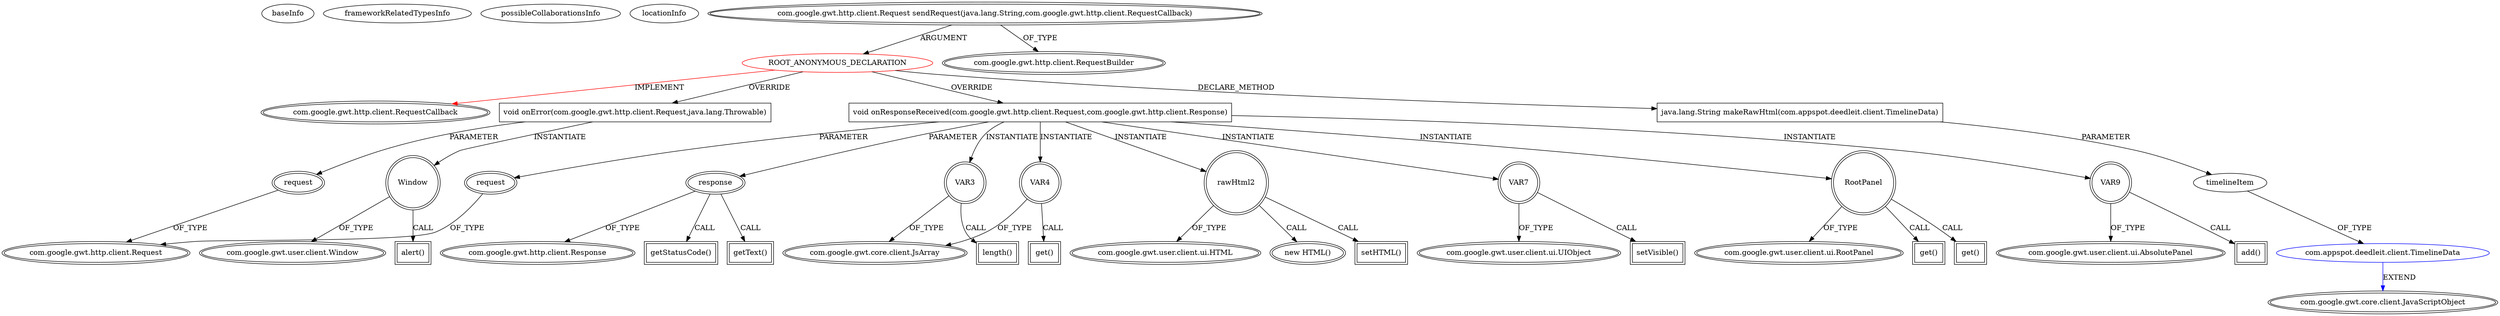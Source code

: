 digraph {
baseInfo[graphId=892,category="extension_graph",isAnonymous=true,possibleRelation=true]
frameworkRelatedTypesInfo[0="com.google.gwt.http.client.RequestCallback"]
possibleCollaborationsInfo[0="892~CLIENT_METHOD_DECLARATION-PARAMETER_DECLARATION-~com.google.gwt.http.client.RequestCallback ~com.google.gwt.core.client.JavaScriptObject ~true~false"]
locationInfo[projectName="bohdaq-DeedleJSON",filePath="/bohdaq-DeedleJSON/DeedleJSON-master/src/com/appspot/deedleit/client/Deedle.java",contextSignature="com.google.gwt.core.client.JsArray getJSONDataFromTimeline()",graphId="892"]
0[label="ROOT_ANONYMOUS_DECLARATION",vertexType="ROOT_ANONYMOUS_DECLARATION",isFrameworkType=false,color=red]
1[label="com.google.gwt.http.client.RequestCallback",vertexType="FRAMEWORK_INTERFACE_TYPE",isFrameworkType=true,peripheries=2]
2[label="com.google.gwt.http.client.Request sendRequest(java.lang.String,com.google.gwt.http.client.RequestCallback)",vertexType="OUTSIDE_CALL",isFrameworkType=true,peripheries=2]
3[label="com.google.gwt.http.client.RequestBuilder",vertexType="FRAMEWORK_CLASS_TYPE",isFrameworkType=true,peripheries=2]
4[label="void onError(com.google.gwt.http.client.Request,java.lang.Throwable)",vertexType="OVERRIDING_METHOD_DECLARATION",isFrameworkType=false,shape=box]
5[label="request",vertexType="PARAMETER_DECLARATION",isFrameworkType=true,peripheries=2]
6[label="com.google.gwt.http.client.Request",vertexType="FRAMEWORK_CLASS_TYPE",isFrameworkType=true,peripheries=2]
7[label="Window",vertexType="VARIABLE_EXPRESION",isFrameworkType=true,peripheries=2,shape=circle]
9[label="com.google.gwt.user.client.Window",vertexType="FRAMEWORK_CLASS_TYPE",isFrameworkType=true,peripheries=2]
8[label="alert()",vertexType="INSIDE_CALL",isFrameworkType=true,peripheries=2,shape=box]
10[label="void onResponseReceived(com.google.gwt.http.client.Request,com.google.gwt.http.client.Response)",vertexType="OVERRIDING_METHOD_DECLARATION",isFrameworkType=false,shape=box]
11[label="request",vertexType="PARAMETER_DECLARATION",isFrameworkType=true,peripheries=2]
13[label="response",vertexType="PARAMETER_DECLARATION",isFrameworkType=true,peripheries=2]
14[label="com.google.gwt.http.client.Response",vertexType="FRAMEWORK_CLASS_TYPE",isFrameworkType=true,peripheries=2]
16[label="getStatusCode()",vertexType="INSIDE_CALL",isFrameworkType=true,peripheries=2,shape=box]
18[label="getText()",vertexType="INSIDE_CALL",isFrameworkType=true,peripheries=2,shape=box]
19[label="VAR3",vertexType="VARIABLE_EXPRESION",isFrameworkType=true,peripheries=2,shape=circle]
21[label="com.google.gwt.core.client.JsArray",vertexType="FRAMEWORK_CLASS_TYPE",isFrameworkType=true,peripheries=2]
20[label="length()",vertexType="INSIDE_CALL",isFrameworkType=true,peripheries=2,shape=box]
22[label="VAR4",vertexType="VARIABLE_EXPRESION",isFrameworkType=true,peripheries=2,shape=circle]
23[label="get()",vertexType="INSIDE_CALL",isFrameworkType=true,peripheries=2,shape=box]
26[label="rawHtml2",vertexType="VARIABLE_EXPRESION",isFrameworkType=true,peripheries=2,shape=circle]
27[label="com.google.gwt.user.client.ui.HTML",vertexType="FRAMEWORK_CLASS_TYPE",isFrameworkType=true,peripheries=2]
25[label="new HTML()",vertexType="CONSTRUCTOR_CALL",isFrameworkType=true,peripheries=2]
29[label="setHTML()",vertexType="INSIDE_CALL",isFrameworkType=true,peripheries=2,shape=box]
30[label="VAR7",vertexType="VARIABLE_EXPRESION",isFrameworkType=true,peripheries=2,shape=circle]
32[label="com.google.gwt.user.client.ui.UIObject",vertexType="FRAMEWORK_CLASS_TYPE",isFrameworkType=true,peripheries=2]
31[label="setVisible()",vertexType="INSIDE_CALL",isFrameworkType=true,peripheries=2,shape=box]
33[label="RootPanel",vertexType="VARIABLE_EXPRESION",isFrameworkType=true,peripheries=2,shape=circle]
35[label="com.google.gwt.user.client.ui.RootPanel",vertexType="FRAMEWORK_CLASS_TYPE",isFrameworkType=true,peripheries=2]
34[label="get()",vertexType="INSIDE_CALL",isFrameworkType=true,peripheries=2,shape=box]
36[label="VAR9",vertexType="VARIABLE_EXPRESION",isFrameworkType=true,peripheries=2,shape=circle]
38[label="com.google.gwt.user.client.ui.AbsolutePanel",vertexType="FRAMEWORK_CLASS_TYPE",isFrameworkType=true,peripheries=2]
37[label="add()",vertexType="INSIDE_CALL",isFrameworkType=true,peripheries=2,shape=box]
40[label="get()",vertexType="INSIDE_CALL",isFrameworkType=true,peripheries=2,shape=box]
41[label="java.lang.String makeRawHtml(com.appspot.deedleit.client.TimelineData)",vertexType="CLIENT_METHOD_DECLARATION",isFrameworkType=false,shape=box]
42[label="timelineItem",vertexType="PARAMETER_DECLARATION",isFrameworkType=false]
43[label="com.appspot.deedleit.client.TimelineData",vertexType="REFERENCE_CLIENT_CLASS_DECLARATION",isFrameworkType=false,color=blue]
44[label="com.google.gwt.core.client.JavaScriptObject",vertexType="FRAMEWORK_CLASS_TYPE",isFrameworkType=true,peripheries=2]
0->1[label="IMPLEMENT",color=red]
2->0[label="ARGUMENT"]
2->3[label="OF_TYPE"]
0->4[label="OVERRIDE"]
5->6[label="OF_TYPE"]
4->5[label="PARAMETER"]
4->7[label="INSTANTIATE"]
7->9[label="OF_TYPE"]
7->8[label="CALL"]
0->10[label="OVERRIDE"]
11->6[label="OF_TYPE"]
10->11[label="PARAMETER"]
13->14[label="OF_TYPE"]
10->13[label="PARAMETER"]
13->16[label="CALL"]
13->18[label="CALL"]
10->19[label="INSTANTIATE"]
19->21[label="OF_TYPE"]
19->20[label="CALL"]
10->22[label="INSTANTIATE"]
22->21[label="OF_TYPE"]
22->23[label="CALL"]
10->26[label="INSTANTIATE"]
26->27[label="OF_TYPE"]
26->25[label="CALL"]
26->29[label="CALL"]
10->30[label="INSTANTIATE"]
30->32[label="OF_TYPE"]
30->31[label="CALL"]
10->33[label="INSTANTIATE"]
33->35[label="OF_TYPE"]
33->34[label="CALL"]
10->36[label="INSTANTIATE"]
36->38[label="OF_TYPE"]
36->37[label="CALL"]
33->40[label="CALL"]
0->41[label="DECLARE_METHOD"]
43->44[label="EXTEND",color=blue]
42->43[label="OF_TYPE"]
41->42[label="PARAMETER"]
}
